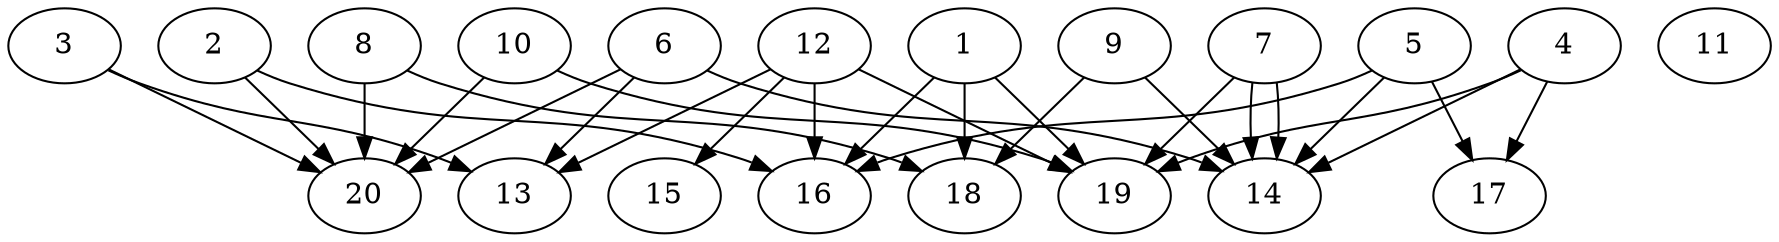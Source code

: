 // DAG automatically generated by daggen at Thu Oct  3 13:58:43 2019
// ./daggen --dot -n 20 --ccr 0.3 --fat 0.9 --regular 0.9 --density 0.6 --mindata 5242880 --maxdata 52428800 
digraph G {
  1 [size="57163093", alpha="0.06", expect_size="17148928"] 
  1 -> 16 [size ="17148928"]
  1 -> 18 [size ="17148928"]
  1 -> 19 [size ="17148928"]
  2 [size="59255467", alpha="0.03", expect_size="17776640"] 
  2 -> 16 [size ="17776640"]
  2 -> 20 [size ="17776640"]
  3 [size="36959573", alpha="0.06", expect_size="11087872"] 
  3 -> 13 [size ="11087872"]
  3 -> 20 [size ="11087872"]
  4 [size="145076907", alpha="0.11", expect_size="43523072"] 
  4 -> 14 [size ="43523072"]
  4 -> 17 [size ="43523072"]
  4 -> 19 [size ="43523072"]
  5 [size="18688000", alpha="0.02", expect_size="5606400"] 
  5 -> 14 [size ="5606400"]
  5 -> 16 [size ="5606400"]
  5 -> 17 [size ="5606400"]
  6 [size="125477547", alpha="0.17", expect_size="37643264"] 
  6 -> 13 [size ="37643264"]
  6 -> 14 [size ="37643264"]
  6 -> 20 [size ="37643264"]
  7 [size="130048000", alpha="0.19", expect_size="39014400"] 
  7 -> 14 [size ="39014400"]
  7 -> 14 [size ="39014400"]
  7 -> 19 [size ="39014400"]
  8 [size="54818133", alpha="0.02", expect_size="16445440"] 
  8 -> 18 [size ="16445440"]
  8 -> 20 [size ="16445440"]
  9 [size="109230080", alpha="0.04", expect_size="32769024"] 
  9 -> 14 [size ="32769024"]
  9 -> 18 [size ="32769024"]
  10 [size="170912427", alpha="0.06", expect_size="51273728"] 
  10 -> 19 [size ="51273728"]
  10 -> 20 [size ="51273728"]
  11 [size="18046293", alpha="0.12", expect_size="5413888"] 
  12 [size="68543147", alpha="0.19", expect_size="20562944"] 
  12 -> 13 [size ="20562944"]
  12 -> 15 [size ="20562944"]
  12 -> 16 [size ="20562944"]
  12 -> 19 [size ="20562944"]
  13 [size="95788373", alpha="0.08", expect_size="28736512"] 
  14 [size="144619520", alpha="0.09", expect_size="43385856"] 
  15 [size="76745387", alpha="0.01", expect_size="23023616"] 
  16 [size="95071573", alpha="0.03", expect_size="28521472"] 
  17 [size="70628693", alpha="0.17", expect_size="21188608"] 
  18 [size="64638293", alpha="0.06", expect_size="19391488"] 
  19 [size="76997973", alpha="0.19", expect_size="23099392"] 
  20 [size="106011307", alpha="0.14", expect_size="31803392"] 
}
